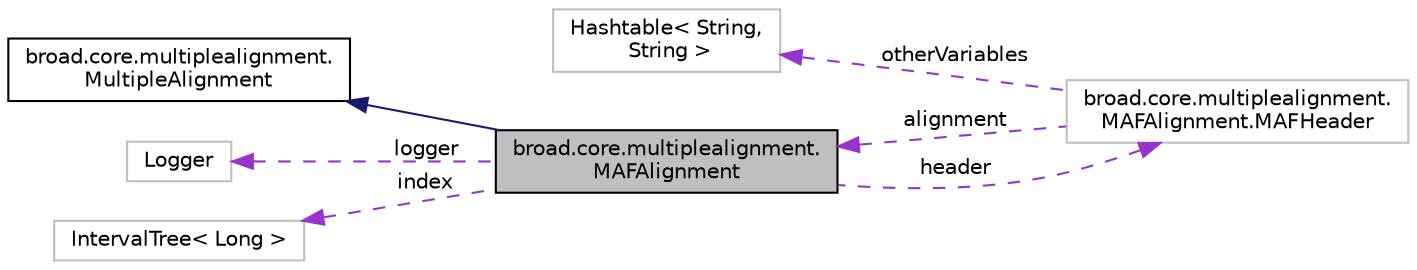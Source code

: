 digraph "broad.core.multiplealignment.MAFAlignment"
{
  edge [fontname="Helvetica",fontsize="10",labelfontname="Helvetica",labelfontsize="10"];
  node [fontname="Helvetica",fontsize="10",shape=record];
  rankdir="LR";
  Node1 [label="broad.core.multiplealignment.\lMAFAlignment",height=0.2,width=0.4,color="black", fillcolor="grey75", style="filled" fontcolor="black"];
  Node2 -> Node1 [dir="back",color="midnightblue",fontsize="10",style="solid"];
  Node2 [label="broad.core.multiplealignment.\lMultipleAlignment",height=0.2,width=0.4,color="black", fillcolor="white", style="filled",URL="$classbroad_1_1core_1_1multiplealignment_1_1_multiple_alignment.html"];
  Node3 -> Node1 [dir="back",color="darkorchid3",fontsize="10",style="dashed",label=" header" ];
  Node3 [label="broad.core.multiplealignment.\lMAFAlignment.MAFHeader",height=0.2,width=0.4,color="grey75", fillcolor="white", style="filled"];
  Node4 -> Node3 [dir="back",color="darkorchid3",fontsize="10",style="dashed",label=" otherVariables" ];
  Node4 [label="Hashtable\< String,\l String \>",height=0.2,width=0.4,color="grey75", fillcolor="white", style="filled"];
  Node1 -> Node3 [dir="back",color="darkorchid3",fontsize="10",style="dashed",label=" alignment" ];
  Node5 -> Node1 [dir="back",color="darkorchid3",fontsize="10",style="dashed",label=" logger" ];
  Node5 [label="Logger",height=0.2,width=0.4,color="grey75", fillcolor="white", style="filled"];
  Node6 -> Node1 [dir="back",color="darkorchid3",fontsize="10",style="dashed",label=" index" ];
  Node6 [label="IntervalTree\< Long \>",height=0.2,width=0.4,color="grey75", fillcolor="white", style="filled"];
}
